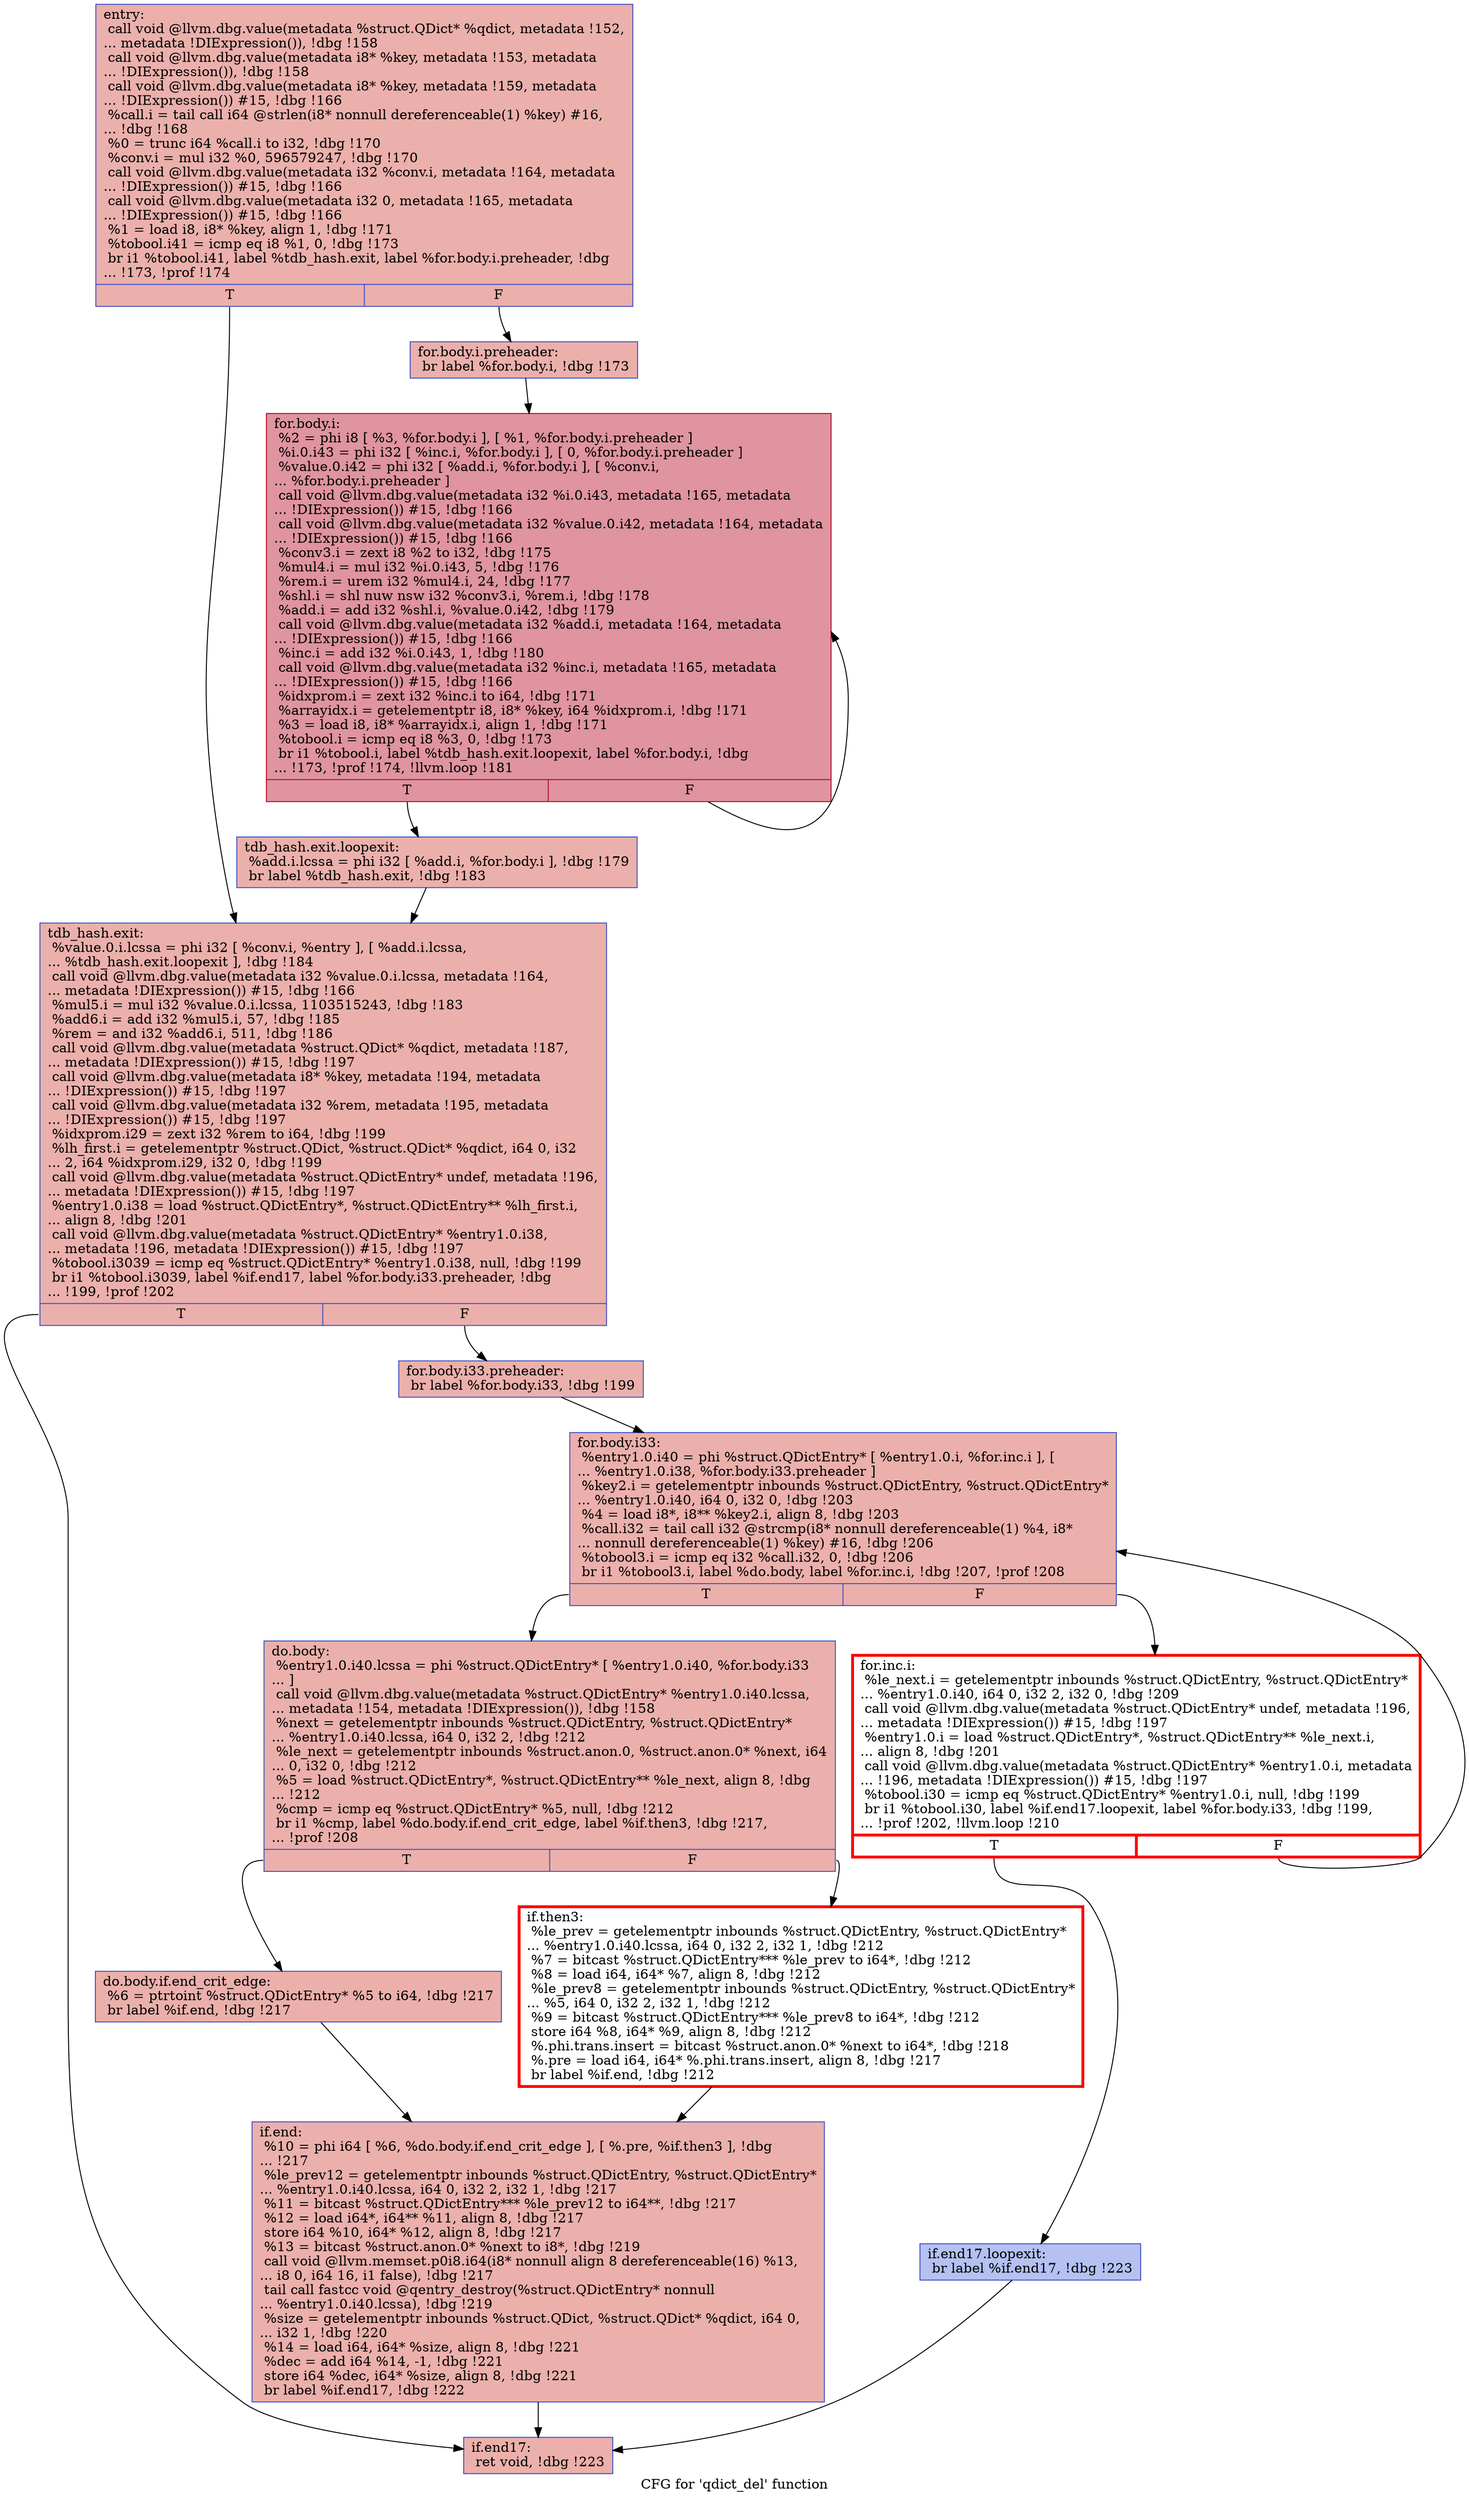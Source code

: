 digraph "CFG for 'qdict_del' function" {
	label="CFG for 'qdict_del' function";

	Node0x55e9cc610df0 [shape=record,color="#3d50c3ff", style=filled, fillcolor="#d24b4070",label="{entry:\l  call void @llvm.dbg.value(metadata %struct.QDict* %qdict, metadata !152,\l... metadata !DIExpression()), !dbg !158\l  call void @llvm.dbg.value(metadata i8* %key, metadata !153, metadata\l... !DIExpression()), !dbg !158\l  call void @llvm.dbg.value(metadata i8* %key, metadata !159, metadata\l... !DIExpression()) #15, !dbg !166\l  %call.i = tail call i64 @strlen(i8* nonnull dereferenceable(1) %key) #16,\l... !dbg !168\l  %0 = trunc i64 %call.i to i32, !dbg !170\l  %conv.i = mul i32 %0, 596579247, !dbg !170\l  call void @llvm.dbg.value(metadata i32 %conv.i, metadata !164, metadata\l... !DIExpression()) #15, !dbg !166\l  call void @llvm.dbg.value(metadata i32 0, metadata !165, metadata\l... !DIExpression()) #15, !dbg !166\l  %1 = load i8, i8* %key, align 1, !dbg !171\l  %tobool.i41 = icmp eq i8 %1, 0, !dbg !173\l  br i1 %tobool.i41, label %tdb_hash.exit, label %for.body.i.preheader, !dbg\l... !173, !prof !174\l|{<s0>T|<s1>F}}"];
	Node0x55e9cc610df0:s0 -> Node0x55e9cc647c20;
	Node0x55e9cc610df0:s1 -> Node0x55e9cc7ca590;
	Node0x55e9cc7ca590 [shape=record,color="#3d50c3ff", style=filled, fillcolor="#d24b4070",label="{for.body.i.preheader:                             \l  br label %for.body.i, !dbg !173\l}"];
	Node0x55e9cc7ca590 -> Node0x55e9cc6229a0;
	Node0x55e9cc6229a0 [shape=record,color="#b70d28ff", style=filled, fillcolor="#b70d2870",label="{for.body.i:                                       \l  %2 = phi i8 [ %3, %for.body.i ], [ %1, %for.body.i.preheader ]\l  %i.0.i43 = phi i32 [ %inc.i, %for.body.i ], [ 0, %for.body.i.preheader ]\l  %value.0.i42 = phi i32 [ %add.i, %for.body.i ], [ %conv.i,\l... %for.body.i.preheader ]\l  call void @llvm.dbg.value(metadata i32 %i.0.i43, metadata !165, metadata\l... !DIExpression()) #15, !dbg !166\l  call void @llvm.dbg.value(metadata i32 %value.0.i42, metadata !164, metadata\l... !DIExpression()) #15, !dbg !166\l  %conv3.i = zext i8 %2 to i32, !dbg !175\l  %mul4.i = mul i32 %i.0.i43, 5, !dbg !176\l  %rem.i = urem i32 %mul4.i, 24, !dbg !177\l  %shl.i = shl nuw nsw i32 %conv3.i, %rem.i, !dbg !178\l  %add.i = add i32 %shl.i, %value.0.i42, !dbg !179\l  call void @llvm.dbg.value(metadata i32 %add.i, metadata !164, metadata\l... !DIExpression()) #15, !dbg !166\l  %inc.i = add i32 %i.0.i43, 1, !dbg !180\l  call void @llvm.dbg.value(metadata i32 %inc.i, metadata !165, metadata\l... !DIExpression()) #15, !dbg !166\l  %idxprom.i = zext i32 %inc.i to i64, !dbg !171\l  %arrayidx.i = getelementptr i8, i8* %key, i64 %idxprom.i, !dbg !171\l  %3 = load i8, i8* %arrayidx.i, align 1, !dbg !171\l  %tobool.i = icmp eq i8 %3, 0, !dbg !173\l  br i1 %tobool.i, label %tdb_hash.exit.loopexit, label %for.body.i, !dbg\l... !173, !prof !174, !llvm.loop !181\l|{<s0>T|<s1>F}}"];
	Node0x55e9cc6229a0:s0 -> Node0x55e9cc7c4b00;
	Node0x55e9cc6229a0:s1 -> Node0x55e9cc6229a0;
	Node0x55e9cc7c4b00 [shape=record,color="#3d50c3ff", style=filled, fillcolor="#d24b4070",label="{tdb_hash.exit.loopexit:                           \l  %add.i.lcssa = phi i32 [ %add.i, %for.body.i ], !dbg !179\l  br label %tdb_hash.exit, !dbg !183\l}"];
	Node0x55e9cc7c4b00 -> Node0x55e9cc647c20;
	Node0x55e9cc647c20 [shape=record,color="#3d50c3ff", style=filled, fillcolor="#d24b4070",label="{tdb_hash.exit:                                    \l  %value.0.i.lcssa = phi i32 [ %conv.i, %entry ], [ %add.i.lcssa,\l... %tdb_hash.exit.loopexit ], !dbg !184\l  call void @llvm.dbg.value(metadata i32 %value.0.i.lcssa, metadata !164,\l... metadata !DIExpression()) #15, !dbg !166\l  %mul5.i = mul i32 %value.0.i.lcssa, 1103515243, !dbg !183\l  %add6.i = add i32 %mul5.i, 57, !dbg !185\l  %rem = and i32 %add6.i, 511, !dbg !186\l  call void @llvm.dbg.value(metadata %struct.QDict* %qdict, metadata !187,\l... metadata !DIExpression()) #15, !dbg !197\l  call void @llvm.dbg.value(metadata i8* %key, metadata !194, metadata\l... !DIExpression()) #15, !dbg !197\l  call void @llvm.dbg.value(metadata i32 %rem, metadata !195, metadata\l... !DIExpression()) #15, !dbg !197\l  %idxprom.i29 = zext i32 %rem to i64, !dbg !199\l  %lh_first.i = getelementptr %struct.QDict, %struct.QDict* %qdict, i64 0, i32\l... 2, i64 %idxprom.i29, i32 0, !dbg !199\l  call void @llvm.dbg.value(metadata %struct.QDictEntry* undef, metadata !196,\l... metadata !DIExpression()) #15, !dbg !197\l  %entry1.0.i38 = load %struct.QDictEntry*, %struct.QDictEntry** %lh_first.i,\l... align 8, !dbg !201\l  call void @llvm.dbg.value(metadata %struct.QDictEntry* %entry1.0.i38,\l... metadata !196, metadata !DIExpression()) #15, !dbg !197\l  %tobool.i3039 = icmp eq %struct.QDictEntry* %entry1.0.i38, null, !dbg !199\l  br i1 %tobool.i3039, label %if.end17, label %for.body.i33.preheader, !dbg\l... !199, !prof !202\l|{<s0>T|<s1>F}}"];
	Node0x55e9cc647c20:s0 -> Node0x55e9cc619150;
	Node0x55e9cc647c20:s1 -> Node0x55e9cc7cc730;
	Node0x55e9cc7cc730 [shape=record,color="#3d50c3ff", style=filled, fillcolor="#d24b4070",label="{for.body.i33.preheader:                           \l  br label %for.body.i33, !dbg !199\l}"];
	Node0x55e9cc7cc730 -> Node0x55e9cc5c78d0;
	Node0x55e9cc5c78d0 [shape=record,color="#3d50c3ff", style=filled, fillcolor="#d24b4070",label="{for.body.i33:                                     \l  %entry1.0.i40 = phi %struct.QDictEntry* [ %entry1.0.i, %for.inc.i ], [\l... %entry1.0.i38, %for.body.i33.preheader ]\l  %key2.i = getelementptr inbounds %struct.QDictEntry, %struct.QDictEntry*\l... %entry1.0.i40, i64 0, i32 0, !dbg !203\l  %4 = load i8*, i8** %key2.i, align 8, !dbg !203\l  %call.i32 = tail call i32 @strcmp(i8* nonnull dereferenceable(1) %4, i8*\l... nonnull dereferenceable(1) %key) #16, !dbg !206\l  %tobool3.i = icmp eq i32 %call.i32, 0, !dbg !206\l  br i1 %tobool3.i, label %do.body, label %for.inc.i, !dbg !207, !prof !208\l|{<s0>T|<s1>F}}"];
	Node0x55e9cc5c78d0:s0 -> Node0x55e9cc6194d0;
	Node0x55e9cc5c78d0:s1 -> Node0x55e9cc6304d0;
	Node0x55e9cc6304d0 [shape=record,penwidth=3.0, color="red",label="{for.inc.i:                                        \l  %le_next.i = getelementptr inbounds %struct.QDictEntry, %struct.QDictEntry*\l... %entry1.0.i40, i64 0, i32 2, i32 0, !dbg !209\l  call void @llvm.dbg.value(metadata %struct.QDictEntry* undef, metadata !196,\l... metadata !DIExpression()) #15, !dbg !197\l  %entry1.0.i = load %struct.QDictEntry*, %struct.QDictEntry** %le_next.i,\l... align 8, !dbg !201\l  call void @llvm.dbg.value(metadata %struct.QDictEntry* %entry1.0.i, metadata\l... !196, metadata !DIExpression()) #15, !dbg !197\l  %tobool.i30 = icmp eq %struct.QDictEntry* %entry1.0.i, null, !dbg !199\l  br i1 %tobool.i30, label %if.end17.loopexit, label %for.body.i33, !dbg !199,\l... !prof !202, !llvm.loop !210\l|{<s0>T|<s1>F}}"];
	Node0x55e9cc6304d0:s0 -> Node0x55e9cc7cde30;
	Node0x55e9cc6304d0:s1 -> Node0x55e9cc5c78d0;
	Node0x55e9cc6194d0 [shape=record,color="#3d50c3ff", style=filled, fillcolor="#d24b4070",label="{do.body:                                          \l  %entry1.0.i40.lcssa = phi %struct.QDictEntry* [ %entry1.0.i40, %for.body.i33\l... ]\l  call void @llvm.dbg.value(metadata %struct.QDictEntry* %entry1.0.i40.lcssa,\l... metadata !154, metadata !DIExpression()), !dbg !158\l  %next = getelementptr inbounds %struct.QDictEntry, %struct.QDictEntry*\l... %entry1.0.i40.lcssa, i64 0, i32 2, !dbg !212\l  %le_next = getelementptr inbounds %struct.anon.0, %struct.anon.0* %next, i64\l... 0, i32 0, !dbg !212\l  %5 = load %struct.QDictEntry*, %struct.QDictEntry** %le_next, align 8, !dbg\l... !212\l  %cmp = icmp eq %struct.QDictEntry* %5, null, !dbg !212\l  br i1 %cmp, label %do.body.if.end_crit_edge, label %if.then3, !dbg !217,\l... !prof !208\l|{<s0>T|<s1>F}}"];
	Node0x55e9cc6194d0:s0 -> Node0x55e9cc635d90;
	Node0x55e9cc6194d0:s1 -> Node0x55e9cc619790;
	Node0x55e9cc635d90 [shape=record,color="#3d50c3ff", style=filled, fillcolor="#d24b4070",label="{do.body.if.end_crit_edge:                         \l  %6 = ptrtoint %struct.QDictEntry* %5 to i64, !dbg !217\l  br label %if.end, !dbg !217\l}"];
	Node0x55e9cc635d90 -> Node0x55e9cc619800;
	Node0x55e9cc619790 [shape=record,penwidth=3.0, color="red",label="{if.then3:                                         \l  %le_prev = getelementptr inbounds %struct.QDictEntry, %struct.QDictEntry*\l... %entry1.0.i40.lcssa, i64 0, i32 2, i32 1, !dbg !212\l  %7 = bitcast %struct.QDictEntry*** %le_prev to i64*, !dbg !212\l  %8 = load i64, i64* %7, align 8, !dbg !212\l  %le_prev8 = getelementptr inbounds %struct.QDictEntry, %struct.QDictEntry*\l... %5, i64 0, i32 2, i32 1, !dbg !212\l  %9 = bitcast %struct.QDictEntry*** %le_prev8 to i64*, !dbg !212\l  store i64 %8, i64* %9, align 8, !dbg !212\l  %.phi.trans.insert = bitcast %struct.anon.0* %next to i64*, !dbg !218\l  %.pre = load i64, i64* %.phi.trans.insert, align 8, !dbg !217\l  br label %if.end, !dbg !212\l}"];
	Node0x55e9cc619790 -> Node0x55e9cc619800;
	Node0x55e9cc619800 [shape=record,color="#3d50c3ff", style=filled, fillcolor="#d24b4070",label="{if.end:                                           \l  %10 = phi i64 [ %6, %do.body.if.end_crit_edge ], [ %.pre, %if.then3 ], !dbg\l... !217\l  %le_prev12 = getelementptr inbounds %struct.QDictEntry, %struct.QDictEntry*\l... %entry1.0.i40.lcssa, i64 0, i32 2, i32 1, !dbg !217\l  %11 = bitcast %struct.QDictEntry*** %le_prev12 to i64**, !dbg !217\l  %12 = load i64*, i64** %11, align 8, !dbg !217\l  store i64 %10, i64* %12, align 8, !dbg !217\l  %13 = bitcast %struct.anon.0* %next to i8*, !dbg !219\l  call void @llvm.memset.p0i8.i64(i8* nonnull align 8 dereferenceable(16) %13,\l... i8 0, i64 16, i1 false), !dbg !217\l  tail call fastcc void @qentry_destroy(%struct.QDictEntry* nonnull\l... %entry1.0.i40.lcssa), !dbg !219\l  %size = getelementptr inbounds %struct.QDict, %struct.QDict* %qdict, i64 0,\l... i32 1, !dbg !220\l  %14 = load i64, i64* %size, align 8, !dbg !221\l  %dec = add i64 %14, -1, !dbg !221\l  store i64 %dec, i64* %size, align 8, !dbg !221\l  br label %if.end17, !dbg !222\l}"];
	Node0x55e9cc619800 -> Node0x55e9cc619150;
	Node0x55e9cc7cde30 [shape=record,color="#3d50c3ff", style=filled, fillcolor="#5572df70",label="{if.end17.loopexit:                                \l  br label %if.end17, !dbg !223\l}"];
	Node0x55e9cc7cde30 -> Node0x55e9cc619150;
	Node0x55e9cc619150 [shape=record,color="#3d50c3ff", style=filled, fillcolor="#d24b4070",label="{if.end17:                                         \l  ret void, !dbg !223\l}"];
}
